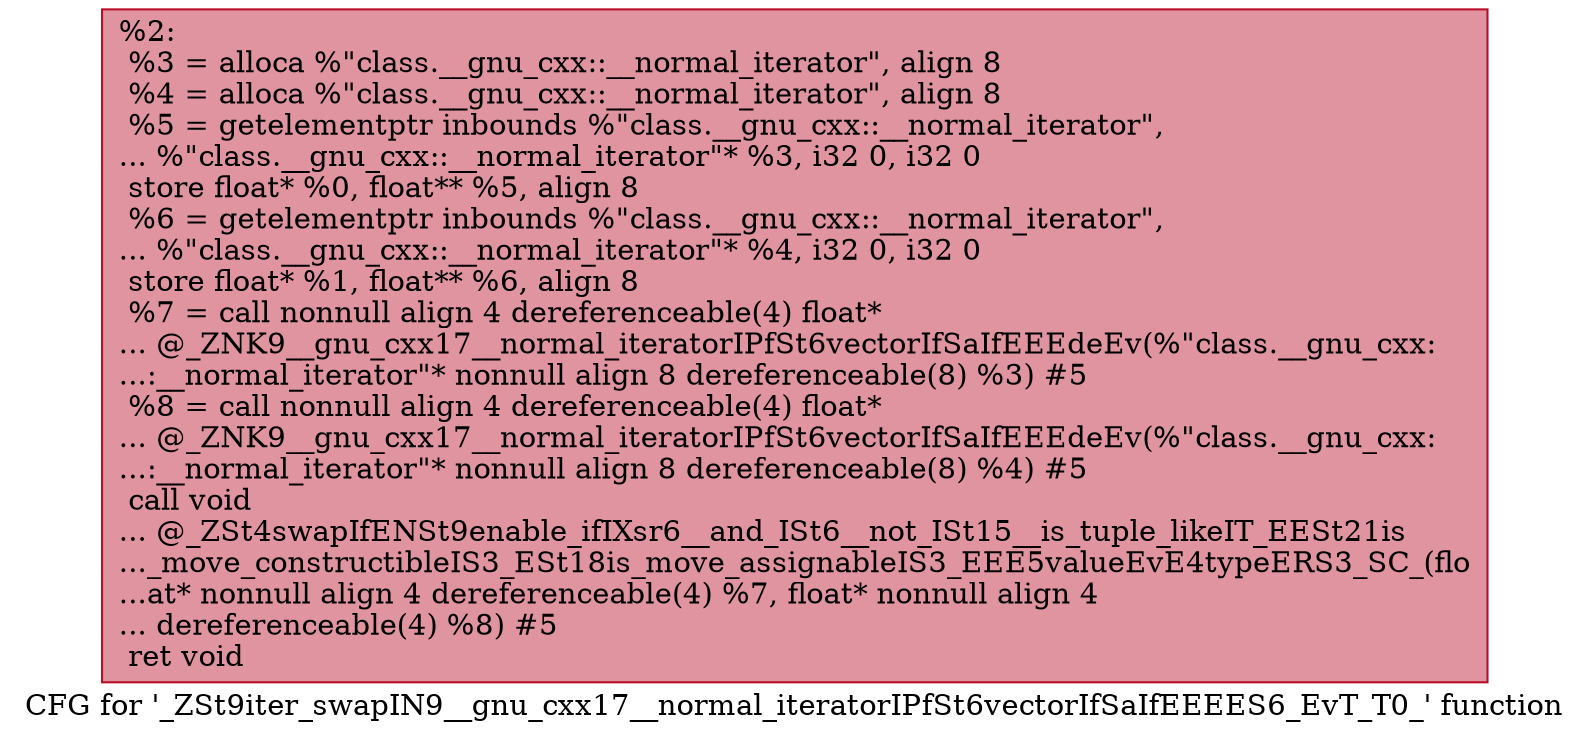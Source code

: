 digraph "CFG for '_ZSt9iter_swapIN9__gnu_cxx17__normal_iteratorIPfSt6vectorIfSaIfEEEES6_EvT_T0_' function" {
	label="CFG for '_ZSt9iter_swapIN9__gnu_cxx17__normal_iteratorIPfSt6vectorIfSaIfEEEES6_EvT_T0_' function";

	Node0x5576ce7f4500 [shape=record,color="#b70d28ff", style=filled, fillcolor="#b70d2870",label="{%2:\l  %3 = alloca %\"class.__gnu_cxx::__normal_iterator\", align 8\l  %4 = alloca %\"class.__gnu_cxx::__normal_iterator\", align 8\l  %5 = getelementptr inbounds %\"class.__gnu_cxx::__normal_iterator\",\l... %\"class.__gnu_cxx::__normal_iterator\"* %3, i32 0, i32 0\l  store float* %0, float** %5, align 8\l  %6 = getelementptr inbounds %\"class.__gnu_cxx::__normal_iterator\",\l... %\"class.__gnu_cxx::__normal_iterator\"* %4, i32 0, i32 0\l  store float* %1, float** %6, align 8\l  %7 = call nonnull align 4 dereferenceable(4) float*\l... @_ZNK9__gnu_cxx17__normal_iteratorIPfSt6vectorIfSaIfEEEdeEv(%\"class.__gnu_cxx:\l...:__normal_iterator\"* nonnull align 8 dereferenceable(8) %3) #5\l  %8 = call nonnull align 4 dereferenceable(4) float*\l... @_ZNK9__gnu_cxx17__normal_iteratorIPfSt6vectorIfSaIfEEEdeEv(%\"class.__gnu_cxx:\l...:__normal_iterator\"* nonnull align 8 dereferenceable(8) %4) #5\l  call void\l... @_ZSt4swapIfENSt9enable_ifIXsr6__and_ISt6__not_ISt15__is_tuple_likeIT_EESt21is\l..._move_constructibleIS3_ESt18is_move_assignableIS3_EEE5valueEvE4typeERS3_SC_(flo\l...at* nonnull align 4 dereferenceable(4) %7, float* nonnull align 4\l... dereferenceable(4) %8) #5\l  ret void\l}"];
}
